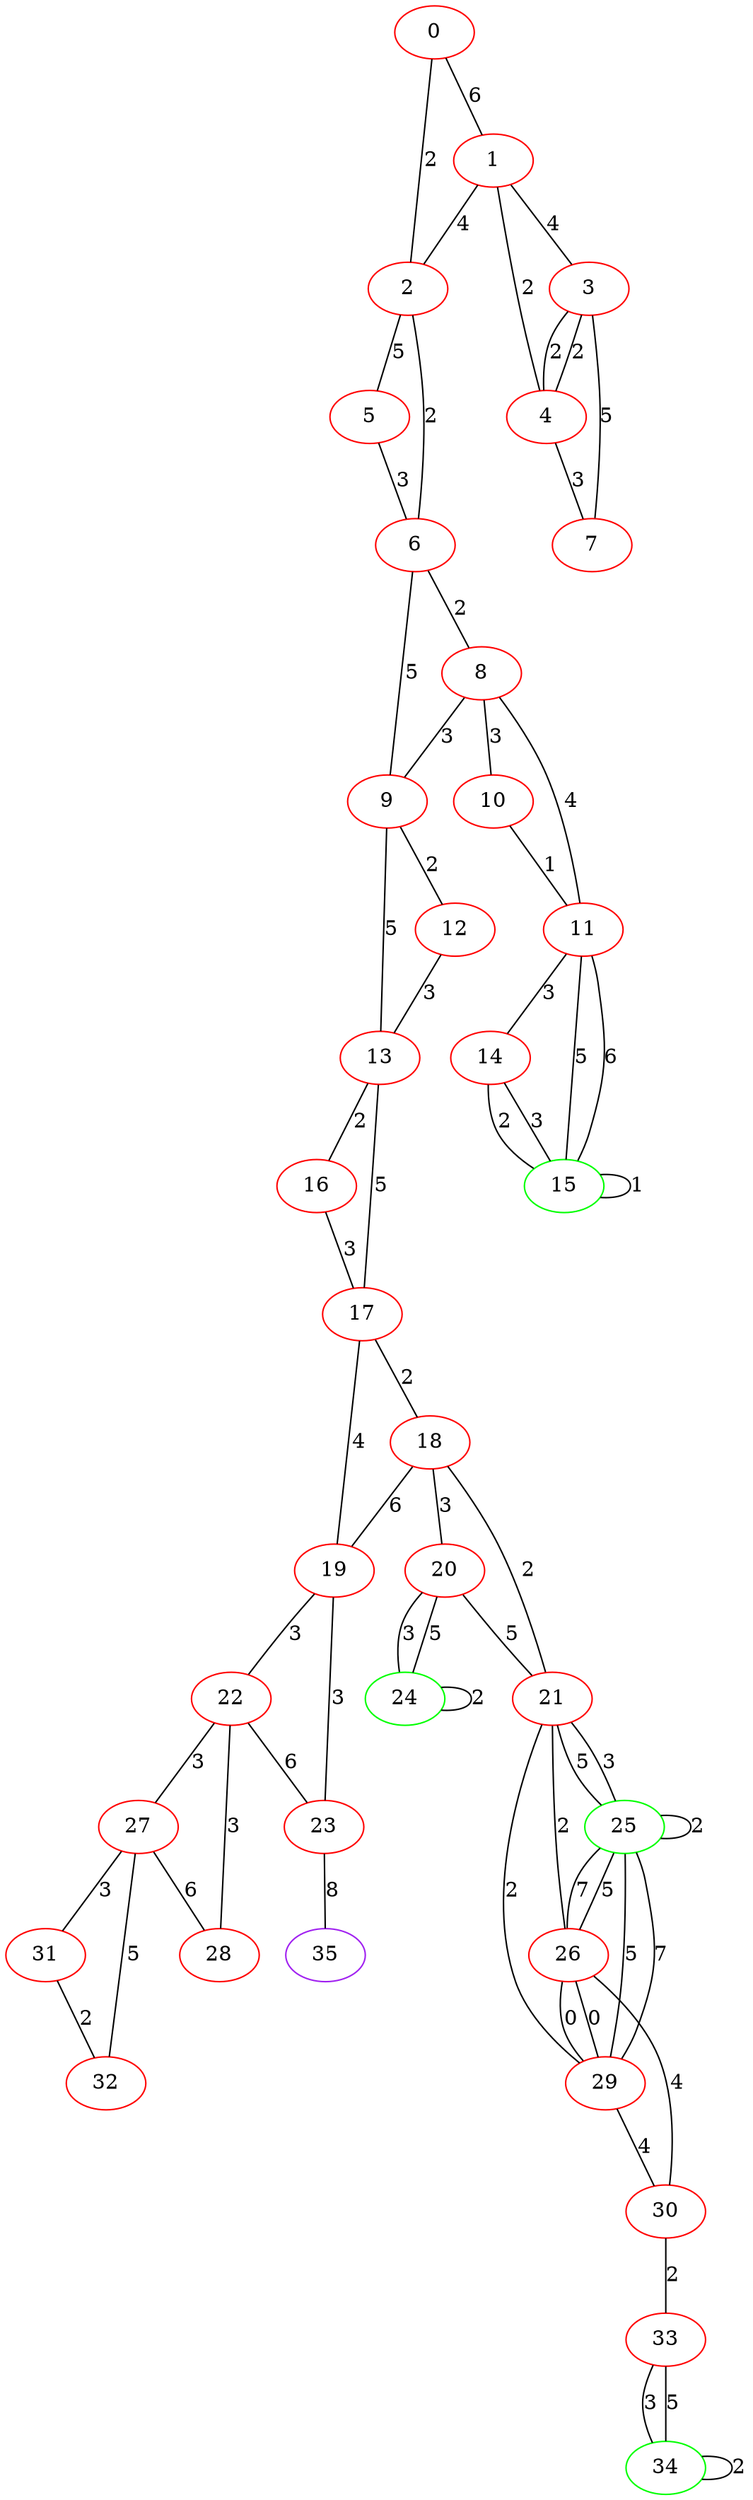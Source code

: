 graph "" {
0 [color=red, weight=1];
1 [color=red, weight=1];
2 [color=red, weight=1];
3 [color=red, weight=1];
4 [color=red, weight=1];
5 [color=red, weight=1];
6 [color=red, weight=1];
7 [color=red, weight=1];
8 [color=red, weight=1];
9 [color=red, weight=1];
10 [color=red, weight=1];
11 [color=red, weight=1];
12 [color=red, weight=1];
13 [color=red, weight=1];
14 [color=red, weight=1];
15 [color=green, weight=2];
16 [color=red, weight=1];
17 [color=red, weight=1];
18 [color=red, weight=1];
19 [color=red, weight=1];
20 [color=red, weight=1];
21 [color=red, weight=1];
22 [color=red, weight=1];
23 [color=red, weight=1];
24 [color=green, weight=2];
25 [color=green, weight=2];
26 [color=red, weight=1];
27 [color=red, weight=1];
28 [color=red, weight=1];
29 [color=red, weight=1];
30 [color=red, weight=1];
31 [color=red, weight=1];
32 [color=red, weight=1];
33 [color=red, weight=1];
34 [color=green, weight=2];
35 [color=purple, weight=4];
0 -- 1  [key=0, label=6];
0 -- 2  [key=0, label=2];
1 -- 2  [key=0, label=4];
1 -- 3  [key=0, label=4];
1 -- 4  [key=0, label=2];
2 -- 5  [key=0, label=5];
2 -- 6  [key=0, label=2];
3 -- 4  [key=0, label=2];
3 -- 4  [key=1, label=2];
3 -- 7  [key=0, label=5];
4 -- 7  [key=0, label=3];
5 -- 6  [key=0, label=3];
6 -- 8  [key=0, label=2];
6 -- 9  [key=0, label=5];
8 -- 9  [key=0, label=3];
8 -- 10  [key=0, label=3];
8 -- 11  [key=0, label=4];
9 -- 12  [key=0, label=2];
9 -- 13  [key=0, label=5];
10 -- 11  [key=0, label=1];
11 -- 14  [key=0, label=3];
11 -- 15  [key=0, label=5];
11 -- 15  [key=1, label=6];
12 -- 13  [key=0, label=3];
13 -- 16  [key=0, label=2];
13 -- 17  [key=0, label=5];
14 -- 15  [key=0, label=2];
14 -- 15  [key=1, label=3];
15 -- 15  [key=0, label=1];
16 -- 17  [key=0, label=3];
17 -- 18  [key=0, label=2];
17 -- 19  [key=0, label=4];
18 -- 19  [key=0, label=6];
18 -- 20  [key=0, label=3];
18 -- 21  [key=0, label=2];
19 -- 22  [key=0, label=3];
19 -- 23  [key=0, label=3];
20 -- 24  [key=0, label=5];
20 -- 24  [key=1, label=3];
20 -- 21  [key=0, label=5];
21 -- 25  [key=0, label=3];
21 -- 25  [key=1, label=5];
21 -- 26  [key=0, label=2];
21 -- 29  [key=0, label=2];
22 -- 27  [key=0, label=3];
22 -- 28  [key=0, label=3];
22 -- 23  [key=0, label=6];
23 -- 35  [key=0, label=8];
24 -- 24  [key=0, label=2];
25 -- 25  [key=0, label=2];
25 -- 26  [key=0, label=5];
25 -- 26  [key=1, label=7];
25 -- 29  [key=0, label=5];
25 -- 29  [key=1, label=7];
26 -- 29  [key=0, label=0];
26 -- 29  [key=1, label=0];
26 -- 30  [key=0, label=4];
27 -- 32  [key=0, label=5];
27 -- 28  [key=0, label=6];
27 -- 31  [key=0, label=3];
29 -- 30  [key=0, label=4];
30 -- 33  [key=0, label=2];
31 -- 32  [key=0, label=2];
33 -- 34  [key=0, label=3];
33 -- 34  [key=1, label=5];
34 -- 34  [key=0, label=2];
}
